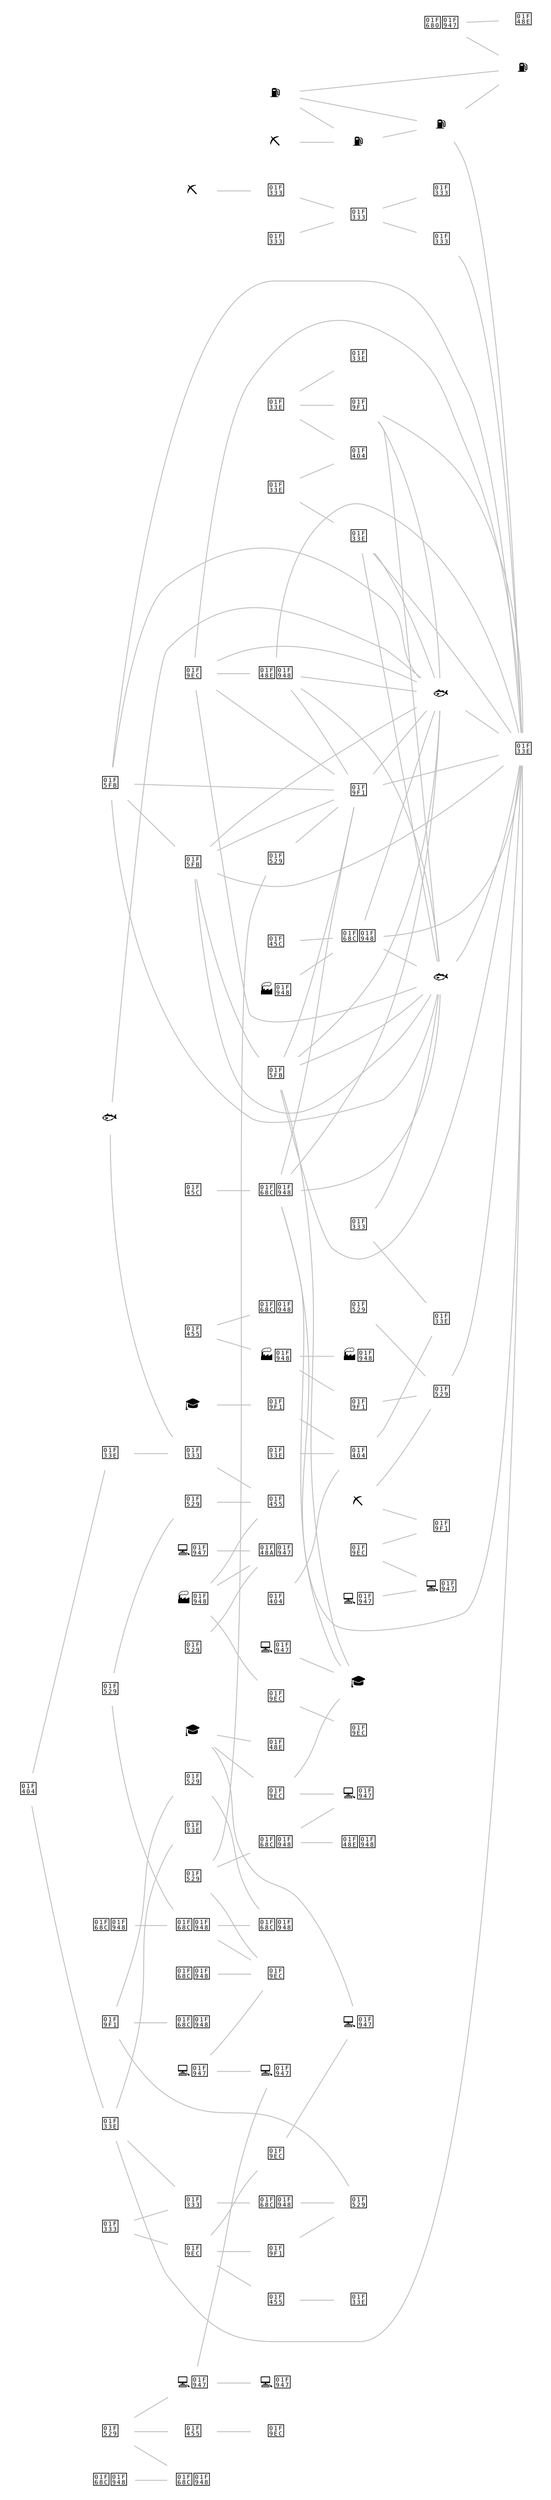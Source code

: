 digraph g {
	rankdir=LR
	"выращивание многолетних культур" [label="🌾" shape=none]
	"выращивание однолетних культур" [label="🌾" shape=none]
	"деятельность в области архитектуры и инженерно-технического проектирования; технических испытаний, исследований и анализа" [label="🎓" shape=none]
	"деятельность вспомогательная в области производства сельскохозяйственных культур и послеуборочной обработки сельхозпродукции" [label="🌾" shape=none]
	"деятельность полиграфическая и предоставление услуг в этой области" [label="🌳" shape=none]
	"добыча и обогащение бурого угля (лигнита)" [label="⛏" shape=none]
	"добыча и обогащение железных руд" [label="🗻" shape=none]
	"добыча и обогащение угля и антрацита" [label="⛏" shape=none]
	"добыча нефти и нефтяного (попутного) газа" [label="⛽" shape=none]
	"добыча полезных ископаемых, не включенных в другие группировки" [label="🗻" shape=none]
	"добыча природного газа и газового конденсата" [label="⛽" shape=none]
	"добыча руд цветных металлов" [label="🗻" shape=none]
	"дубление и отделка кожи, производство чемоданов, сумок, шорно-седельных изделий из кожи; выделка и крашение меха" [label="👜" shape=none]
	"животноводство" [label="🐄" shape=none]
	"ковка, прессование, штамповка и профилирование; изготовление изделий методом порошковой металлургии" [label="🔩" shape=none]
	"копирование записанных носителей информации" [label="💻🥇" shape=none]
	"лесоводство и прочая лесохозяйственная деятельность" [label="🌳" shape=none]
	"лесозаготовки" [label="🌳" shape=none]
	"литье металлов" [label="🔩" shape=none]
	"научные исследования и разработки" [label="🎓" shape=none]
	"обработка древесины и производство изделий из дерева и пробки, кроме мебели, производство изделий из соломки и материалов для плетения" [label="🌳" shape=none]
	"обработка металлов и нанесение покрытий на металлы; механическая обработка металлов" [label="🔩" shape=none]
	"охота, отлов и отстрел диких животных, включая предоставление услуг в этих областях" [label="🌳" shape=none]
	"переработка и консервирование мяса и мясной пищевой продукции" [label="🐄" shape=none]
	"переработка и консервирование рыбы, ракообразных и моллюсков" [label="🐟" shape=none]
	"переработка и консервирование фруктов и овощей" [label="🌾" shape=none]
	"предоставление услуг в области добычи нефти и природного газа" [label="⛽" shape=none]
	"предоставление услуг в области лесоводства и лесозаготовок" [label="🌳" shape=none]
	"производство абразивных и неметаллических минеральных изделий, не включенных в другие группировки" [label="🧱" shape=none]
	"производство автотранспортных средств" [label="🚌🥈" shape=none]
	"производство бытовой электроники" [label="💻🥇" shape=none]
	"производство бытовых приборов" [label="🚌🥈" shape=none]
	"производство вязаных и трикотажных изделий одежды" [label="👕" shape=none]
	"производство готовых кормов для животных" [label="🌾" shape=none]
	"производство железнодорожных локомотивов и подвижного состава" [label="🚌🥈" shape=none]
	"производство игр и игрушек" [label="🧬" shape=none]
	"производство изделий из бетона, цемента и гипса" [label="🧱" shape=none]
	"производство изделий из бумаги и картона" [label="🌳" shape=none]
	"производство изделий из пластмасс" [label="🧬" shape=none]
	"производство изделий, не включенных в другие группировки" [label="🧬" shape=none]
	"производство кабелей и кабельной арматуры" [label="💎🥈" shape=none]
	"производство кокса" [label="⛏" shape=none]
	"производство коммуникационного оборудования" [label="💻🥇" shape=none]
	"производство комплектующих и принадлежностей для автотранспортных средств" [label="🚌🥈" shape=none]
	"производство компьютеров и периферийного оборудования" [label="💻🥇" shape=none]
	"производство контрольно-измерительных и навигационных приборов и аппаратов; производство часов" [label="💻🥇" shape=none]
	"производство красок, лаков и аналогичных материалов для нанесения покрытий, полиграфических красок и мастик" [label="🏭🥈" shape=none]
	"производство кузовов для автотранспортных средств; производство прицепов и полуприцепов" [label="🚌🥈" shape=none]
	"производство летательных аппаратов, включая космические, и соответствующего оборудования" [label="🚀🥇" shape=none]
	"производство машин и оборудования для сельского и лесного хозяйства" [label="🚌🥈" shape=none]
	"производство машин и оборудования общего назначения" [label="🚌🥈" shape=none]
	"производство мебели" [label="🌳" shape=none]
	"производство медицинских инструментов и оборудования" [label="💻🥇" shape=none]
	"производство металлических цистерн, резервуаров и прочих емкостей" [label="🔩" shape=none]
	"производство меховых изделий" [label="👕" shape=none]
	"производство молочной продукции" [label="🐄" shape=none]
	"производство музыкальных инструментов" [label="🧬" shape=none]
	"производство мыла и моющих, чистящих и полирующих средств; парфюмерных и косметических средств" [label="🏭🥈" shape=none]
	"производство напитков" [label="🌾" shape=none]
	"производство нефтепродуктов" [label="⛽" shape=none]
	"производство ножевых изделий и столовых приборов, инструментов и универсальных скобяных изделий" [label="🔩" shape=none]
	"производство обуви" [label="👜" shape=none]
	"производство огнеупорных изделий" [label="🧱" shape=none]
	"производство одежды, кроме одежды из меха" [label="👕" shape=none]
	"производство оптических приборов, фото- и кинооборудования" [label="💻🥇" shape=none]
	"производство основных драгоценных металлов и прочих цветных металлов, производство ядерного топлива" [label="💎" shape=none]
	"производство основных химических веществ, удобрений и азотных соединений, пластмасс и синтетического каучука в первичных формах" [label="🏭🥈" shape=none]
	"производство паровых котлов, кроме котлов центрального отопления" [label="🔩" shape=none]
	"производство пестицидов и прочих агрохимических продуктов" [label="🏭🥈" shape=none]
	"производство продуктов мукомольной и крупяной промышленности, крахмала и крахмалосодержащих продуктов" [label="🌾" shape=none]
	"производство прочего электрического оборудования" [label="💻🥇" shape=none]
	"производство прочих машин и оборудования общего назначения" [label="🚌🥈" shape=none]
	"производство прочих машин специального назначения" [label="🚌🥈" shape=none]
	"производство прочих пищевых продуктов" [label="🌾" shape=none]
	"производство прочих стальных изделий первичной обработкой" [label="🔩" shape=none]
	"производство прочих фарфоровых и керамических изделий" [label="🧱" shape=none]
	"производство прочих химических продуктов" [label="🧬" shape=none]
	"производство растительных и животных масел и жиров" [label="🐄" shape=none]
	"производство резиновых изделий" [label="🧬" shape=none]
	"производство спортивных товаров" [label="🧬" shape=none]
	"производство стальных труб, полых профилей и фитингов" [label="🔩" shape=none]
	"производство станков, машин и оборудования для обработки металлов и прочих твердых материалов" [label="🚌🥈" shape=none]
	"производство стекла и изделий из стекла" [label="🧬" shape=none]
	"производство строительных керамических материалов" [label="🧱" shape=none]
	"производство строительных металлических конструкций и изделий" [label="🔩" shape=none]
	"производство табачных изделий" [label="🌾" shape=none]
	"производство текстильных изделий" [label="👕" shape=none]
	"производство транспортных средств и оборудования, не включенных в другие группировки" [label="🚌🥈" shape=none]
	"производство фармацевтических субстанций" [label="💊🥇" shape=none]
	"производство химических волокон" [label="🧬" shape=none]
	"производство хлебобулочных и мучных кондитерских изделий" [label="🌾" shape=none]
	"производство целлюлозы, древесной массы, бумаги и картона" [label="🌳" shape=none]
	"производство цемента, извести и гипса" [label="🧱" shape=none]
	"производство чугуна, стали и ферросплавов" [label="🔩" shape=none]
	"производство электрических аккумуляторов и аккумуляторных батарей" [label="💎🥈" shape=none]
	"производство электрических ламп и осветительного оборудования" [label="💻🥇" shape=none]
	"производство электродвигателей, генераторов, трансформаторов и распределительных устройств, а также контрольно-измерительной аппаратуры" [label="🚌🥈" shape=none]
	"производство элементов электронной аппаратуры и печатных схем (плат)" [label="💻🥇" shape=none]
	"производство ювелирных изделий, бижутерии и подобных товаров" [label="💎" shape=none]
	"разработка компьютерного программного обеспечения, консультационные услуги в данной области и другие сопутствующие услуги" [label="🎓" shape=none]
	"резка, обработка и отделка камня" [label="🧱" shape=none]
	"рыбоводство" [label="🐟" shape=none]
	"рыболовство" [label="🐟" shape=none]
	"смешанное сельское хозяйство" [label="🌾" shape=none]
	"добыча и обогащение железных руд" -> "резка, обработка и отделка камня" [dir=none, penwidth=1, color=grey]
	"добыча и обогащение железных руд" -> "рыбоводство" [dir=none, penwidth=1, color=grey]
	"добыча и обогащение железных руд" -> "рыболовство" [dir=none, penwidth=1, color=grey]
	"добыча и обогащение железных руд" -> "смешанное сельское хозяйство" [dir=none, penwidth=1, color=grey]
	"добыча полезных ископаемых, не включенных в другие группировки" -> "резка, обработка и отделка камня" [dir=none, penwidth=1, color=grey]
	"добыча полезных ископаемых, не включенных в другие группировки" -> "рыбоводство" [dir=none, penwidth=1, color=grey]
	"добыча полезных ископаемых, не включенных в другие группировки" -> "рыболовство" [dir=none, penwidth=1, color=grey]
	"добыча полезных ископаемых, не включенных в другие группировки" -> "смешанное сельское хозяйство" [dir=none, penwidth=1, color=grey]
	"добыча руд цветных металлов" -> "разработка компьютерного программного обеспечения, консультационные услуги в данной области и другие сопутствующие услуги" [dir=none, penwidth=1, color=grey]
	"добыча руд цветных металлов" -> "резка, обработка и отделка камня" [dir=none, penwidth=1, color=grey]
	"добыча руд цветных металлов" -> "рыбоводство" [dir=none, penwidth=1, color=grey]
	"добыча руд цветных металлов" -> "рыболовство" [dir=none, penwidth=1, color=grey]
	"добыча руд цветных металлов" -> "смешанное сельское хозяйство" [dir=none, penwidth=1, color=grey]
	"предоставление услуг в области добычи нефти и природного газа" -> "смешанное сельское хозяйство" [dir=none, penwidth=1, color=grey]
	"производство игр и игрушек" -> "резка, обработка и отделка камня" [dir=none, penwidth=1, color=grey]
	"производство игр и игрушек" -> "рыбоводство" [dir=none, penwidth=1, color=grey]
	"производство игр и игрушек" -> "рыболовство" [dir=none, penwidth=1, color=grey]
	"производство игр и игрушек" -> "смешанное сельское хозяйство" [dir=none, penwidth=1, color=grey]
	"производство кабелей и кабельной арматуры" -> "резка, обработка и отделка камня" [dir=none, penwidth=1, color=grey]
	"производство кабелей и кабельной арматуры" -> "рыбоводство" [dir=none, penwidth=1, color=grey]
	"производство кабелей и кабельной арматуры" -> "рыболовство" [dir=none, penwidth=1, color=grey]
	"производство кабелей и кабельной арматуры" -> "смешанное сельское хозяйство" [dir=none, penwidth=1, color=grey]
	"производство машин и оборудования для сельского и лесного хозяйства" -> "разработка компьютерного программного обеспечения, консультационные услуги в данной области и другие сопутствующие услуги" [dir=none, penwidth=1, color=grey]
	"производство машин и оборудования для сельского и лесного хозяйства" -> "резка, обработка и отделка камня" [dir=none, penwidth=1, color=grey]
	"производство машин и оборудования для сельского и лесного хозяйства" -> "рыбоводство" [dir=none, penwidth=1, color=grey]
	"производство машин и оборудования для сельского и лесного хозяйства" -> "рыболовство" [dir=none, penwidth=1, color=grey]
	"производство машин и оборудования для сельского и лесного хозяйства" -> "смешанное сельское хозяйство" [dir=none, penwidth=1, color=grey]
	"производство табачных изделий" -> "рыбоводство" [dir=none, penwidth=1, color=grey]
	"производство табачных изделий" -> "рыболовство" [dir=none, penwidth=1, color=grey]
	"производство табачных изделий" -> "смешанное сельское хозяйство" [dir=none, penwidth=1, color=grey]
	"производство целлюлозы, древесной массы, бумаги и картона" -> "смешанное сельское хозяйство" [dir=none, penwidth=1, color=grey]
	"производство цемента, извести и гипса" -> "рыбоводство" [dir=none, penwidth=1, color=grey]
	"производство цемента, извести и гипса" -> "рыболовство" [dir=none, penwidth=1, color=grey]
	"производство цемента, извести и гипса" -> "смешанное сельское хозяйство" [dir=none, penwidth=1, color=grey]
	"производство чугуна, стали и ферросплавов" -> "смешанное сельское хозяйство" [dir=none, penwidth=1, color=grey]
	"производство электродвигателей, генераторов, трансформаторов и распределительных устройств, а также контрольно-измерительной аппаратуры" -> "рыбоводство" [dir=none, penwidth=1, color=grey]
	"производство электродвигателей, генераторов, трансформаторов и распределительных устройств, а также контрольно-измерительной аппаратуры" -> "рыболовство" [dir=none, penwidth=1, color=grey]
	"производство электродвигателей, генераторов, трансформаторов и распределительных устройств, а также контрольно-измерительной аппаратуры" -> "смешанное сельское хозяйство" [dir=none, penwidth=1, color=grey]
	"резка, обработка и отделка камня" -> "рыболовство" [dir=none, penwidth=1, color=grey]
	"резка, обработка и отделка камня" -> "смешанное сельское хозяйство" [dir=none, penwidth=1, color=grey]
	"рыбоводство" -> "смешанное сельское хозяйство" [dir=none, penwidth=1, color=grey]
	"рыболовство" -> "смешанное сельское хозяйство" [dir=none, penwidth=1, color=grey]
	"добыча и обогащение угля и антрацита" -> "добыча природного газа и газового конденсата" [dir=none, penwidth=1, color=grey]
	"добыча и обогащение бурого угля (лигнита)" -> "лесозаготовки" [dir=none, penwidth=1, color=grey]
	"копирование записанных носителей информации" -> "разработка компьютерного программного обеспечения, консультационные услуги в данной области и другие сопутствующие услуги" [dir=none, penwidth=1, color=grey]
	"производство музыкальных инструментов" -> "производство огнеупорных изделий" [dir=none, penwidth=1, color=grey]
	"производство музыкальных инструментов" -> "производство оптических приборов, фото- и кинооборудования" [dir=none, penwidth=1, color=grey]
	"научные исследования и разработки" -> "производство ювелирных изделий, бижутерии и подобных товаров" [dir=none, penwidth=1, color=grey]
	"производство вязаных и трикотажных изделий одежды" -> "производство химических волокон" [dir=none, penwidth=1, color=grey]
	"производство кузовов для автотранспортных средств; производство прицепов и полуприцепов" -> "производство электрических аккумуляторов и аккумуляторных батарей" [dir=none, penwidth=1, color=grey]
	"выращивание многолетних культур" -> "производство табачных изделий" [dir=none, penwidth=1, color=grey]
	"добыча и обогащение железных руд" -> "добыча полезных ископаемых, не включенных в другие группировки" [dir=none, penwidth=1, color=grey]
	"переработка и консервирование рыбы, ракообразных и моллюсков" -> "рыболовство" [dir=none, penwidth=1, color=grey]
	"добыча нефти и нефтяного (попутного) газа" -> "добыча природного газа и газового конденсата" [dir=none, penwidth=1, color=grey]
	"добыча природного газа и газового конденсата" -> "предоставление услуг в области добычи нефти и природного газа" [dir=none, penwidth=1, color=grey]
	"производство паровых котлов, кроме котлов центрального отопления" -> "производство фармацевтических субстанций" [dir=none, penwidth=1, color=grey]
	"производство кокса" -> "производство чугуна, стали и ферросплавов" [dir=none, penwidth=1, color=grey]
	"производство меховых изделий" -> "производство транспортных средств и оборудования, не включенных в другие группировки" [dir=none, penwidth=1, color=grey]
	"производство прочих фарфоровых и керамических изделий" -> "производство чугуна, стали и ферросплавов" [dir=none, penwidth=1, color=grey]
	"производство стальных труб, полых профилей и фитингов" -> "производство чугуна, стали и ферросплавов" [dir=none, penwidth=1, color=grey]
	"производство кокса" -> "производство огнеупорных изделий" [dir=none, penwidth=1, color=grey]
	"производство компьютеров и периферийного оборудования" -> "производство оптических приборов, фото- и кинооборудования" [dir=none, penwidth=1, color=grey]
	"добыча полезных ископаемых, не включенных в другие группировки" -> "добыча руд цветных металлов" [dir=none, penwidth=1, color=grey]
	"научные исследования и разработки" -> "производство коммуникационного оборудования" [dir=none, penwidth=1, color=grey]
	"переработка и консервирование рыбы, ракообразных и моллюсков" -> "производство изделий из бумаги и картона" [dir=none, penwidth=1, color=grey]
	"производство изделий, не включенных в другие группировки" -> "производство коммуникационного оборудования" [dir=none, penwidth=1, color=grey]
	"производство летательных аппаратов, включая космические, и соответствующего оборудования" -> "производство основных драгоценных металлов и прочих цветных металлов, производство ядерного топлива" [dir=none, penwidth=1, color=grey]
	"производство бытовой электроники" -> "производство фармацевтических субстанций" [dir=none, penwidth=1, color=grey]
	"производство красок, лаков и аналогичных материалов для нанесения покрытий, полиграфических красок и мастик" -> "производство фармацевтических субстанций" [dir=none, penwidth=1, color=grey]
	"производство бытовых приборов" -> "производство машин и оборудования общего назначения" [dir=none, penwidth=1, color=grey]
	"производство меховых изделий" -> "производство мыла и моющих, чистящих и полирующих средств; парфюмерных и косметических средств" [dir=none, penwidth=1, color=grey]
	"производство мыла и моющих, чистящих и полирующих средств; парфюмерных и косметических средств" -> "производство прочих фарфоровых и керамических изделий" [dir=none, penwidth=1, color=grey]
	"обработка древесины и производство изделий из дерева и пробки, кроме мебели, производство изделий из соломки и материалов для плетения" -> "производство целлюлозы, древесной массы, бумаги и картона" [dir=none, penwidth=1, color=grey]
	"производство спортивных товаров" -> "разработка компьютерного программного обеспечения, консультационные услуги в данной области и другие сопутствующие услуги" [dir=none, penwidth=1, color=grey]
	"добыча нефти и нефтяного (попутного) газа" -> "производство нефтепродуктов" [dir=none, penwidth=1, color=grey]
	"ковка, прессование, штамповка и профилирование; изготовление изделий методом порошковой металлургии" -> "производство кузовов для автотранспортных средств; производство прицепов и полуприцепов" [dir=none, penwidth=1, color=grey]
	"предоставление услуг в области добычи нефти и природного газа" -> "производство нефтепродуктов" [dir=none, penwidth=1, color=grey]
	"производство кузовов для автотранспортных средств; производство прицепов и полуприцепов" -> "производство элементов электронной аппаратуры и печатных схем (плат)" [dir=none, penwidth=1, color=grey]
	"производство летательных аппаратов, включая космические, и соответствующего оборудования" -> "производство нефтепродуктов" [dir=none, penwidth=1, color=grey]
	"производство автотранспортных средств" -> "производство комплектующих и принадлежностей для автотранспортных средств" [dir=none, penwidth=1, color=grey]
	"выращивание многолетних культур" -> "производство растительных и животных масел и жиров" [dir=none, penwidth=1, color=grey]
	"охота, отлов и отстрел диких животных, включая предоставление услуг в этих областях" -> "рыбоводство" [dir=none, penwidth=1, color=grey]
	"лесоводство и прочая лесохозяйственная деятельность" -> "обработка древесины и производство изделий из дерева и пробки, кроме мебели, производство изделий из соломки и материалов для плетения" [dir=none, penwidth=1, color=grey]
	"выращивание однолетних культур" -> "производство цемента, извести и гипса" [dir=none, penwidth=1, color=grey]
	"производство прочих стальных изделий первичной обработкой" -> "резка, обработка и отделка камня" [dir=none, penwidth=1, color=grey]
	"производство прочих химических продуктов" -> "производство резиновых изделий" [dir=none, penwidth=1, color=grey]
	"производство спортивных товаров" -> "производство элементов электронной аппаратуры и печатных схем (плат)" [dir=none, penwidth=1, color=grey]
	"лесозаготовки" -> "обработка древесины и производство изделий из дерева и пробки, кроме мебели, производство изделий из соломки и материалов для плетения" [dir=none, penwidth=1, color=grey]
	"деятельность вспомогательная в области производства сельскохозяйственных культур и послеуборочной обработки сельхозпродукции" -> "производство молочной продукции" [dir=none, penwidth=1, color=grey]
	"производство мыла и моющих, чистящих и полирующих средств; парфюмерных и косметических средств" -> "производство пестицидов и прочих агрохимических продуктов" [dir=none, penwidth=1, color=grey]
	"производство основных химических веществ, удобрений и азотных соединений, пластмасс и синтетического каучука в первичных формах" -> "производство электродвигателей, генераторов, трансформаторов и распределительных устройств, а также контрольно-измерительной аппаратуры" [dir=none, penwidth=1, color=grey]
	"производство красок, лаков и аналогичных материалов для нанесения покрытий, полиграфических красок и мастик" -> "производство прочих химических продуктов" [dir=none, penwidth=1, color=grey]
	"производство станков, машин и оборудования для обработки металлов и прочих твердых материалов" -> "производство стекла и изделий из стекла" [dir=none, penwidth=1, color=grey]
	"выращивание однолетних культур" -> "производство растительных и животных масел и жиров" [dir=none, penwidth=1, color=grey]
	"переработка и консервирование фруктов и овощей" -> "производство изделий из бумаги и картона" [dir=none, penwidth=1, color=grey]
	"производство изделий из бумаги и картона" -> "производство текстильных изделий" [dir=none, penwidth=1, color=grey]
	"литье металлов" -> "производство ножевых изделий и столовых приборов, инструментов и универсальных скобяных изделий" [dir=none, penwidth=1, color=grey]
	"производство ножевых изделий и столовых приборов, инструментов и универсальных скобяных изделий" -> "производство текстильных изделий" [dir=none, penwidth=1, color=grey]
	"деятельность в области архитектуры и инженерно-технического проектирования; технических испытаний, исследований и анализа" -> "производство изделий из бетона, цемента и гипса" [dir=none, penwidth=1, color=grey]
	"производство прочего электрического оборудования" -> "производство стекла и изделий из стекла" [dir=none, penwidth=1, color=grey]
	"производство прочего электрического оборудования" -> "производство электрических ламп и осветительного оборудования" [dir=none, penwidth=1, color=grey]
	"охота, отлов и отстрел диких животных, включая предоставление услуг в этих областях" -> "производство хлебобулочных и мучных кондитерских изделий" [dir=none, penwidth=1, color=grey]
	"ковка, прессование, штамповка и профилирование; изготовление изделий методом порошковой металлургии" -> "производство прочих стальных изделий первичной обработкой" [dir=none, penwidth=1, color=grey]
	"обработка металлов и нанесение покрытий на металлы; механическая обработка металлов" -> "производство вязаных и трикотажных изделий одежды" [dir=none, penwidth=1, color=grey]
	"обработка металлов и нанесение покрытий на металлы; механическая обработка металлов" -> "производство комплектующих и принадлежностей для автотранспортных средств" [dir=none, penwidth=1, color=grey]
	"производство абразивных и неметаллических минеральных изделий, не включенных в другие группировки" -> "производство железнодорожных локомотивов и подвижного состава" [dir=none, penwidth=1, color=grey]
	"обработка древесины и производство изделий из дерева и пробки, кроме мебели, производство изделий из соломки и материалов для плетения" -> "предоставление услуг в области лесоводства и лесозаготовок" [dir=none, penwidth=1, color=grey]
	"переработка и консервирование мяса и мясной пищевой продукции" -> "переработка и консервирование фруктов и овощей" [dir=none, penwidth=1, color=grey]
	"производство машин и оборудования общего назначения" -> "производство прочих машин специального назначения" [dir=none, penwidth=1, color=grey]
	"производство металлических цистерн, резервуаров и прочих емкостей" -> "производство прочих машин специального назначения" [dir=none, penwidth=1, color=grey]
	"производство контрольно-измерительных и навигационных приборов и аппаратов; производство часов" -> "производство медицинских инструментов и оборудования" [dir=none, penwidth=1, color=grey]
	"производство контрольно-измерительных и навигационных приборов и аппаратов; производство часов" -> "производство электрических ламп и осветительного оборудования" [dir=none, penwidth=1, color=grey]
	"дубление и отделка кожи, производство чемоданов, сумок, шорно-седельных изделий из кожи; выделка и крашение меха" -> "производство машин и оборудования для сельского и лесного хозяйства" [dir=none, penwidth=1, color=grey]
	"ковка, прессование, штамповка и профилирование; изготовление изделий методом порошковой металлургии" -> "производство стекла и изделий из стекла" [dir=none, penwidth=1, color=grey]
	"производство игр и игрушек" -> "производство кабелей и кабельной арматуры" [dir=none, penwidth=1, color=grey]
	"производство абразивных и неметаллических минеральных изделий, не включенных в другие группировки" -> "производство металлических цистерн, резервуаров и прочих емкостей" [dir=none, penwidth=1, color=grey]
	"научные исследования и разработки" -> "производство спортивных товаров" [dir=none, penwidth=1, color=grey]
	"производство обуви" -> "производство электродвигателей, генераторов, трансформаторов и распределительных устройств, а также контрольно-измерительной аппаратуры" [dir=none, penwidth=1, color=grey]
	"производство готовых кормов для животных" -> "смешанное сельское хозяйство" [dir=none, penwidth=1, color=grey]
	"производство одежды, кроме одежды из меха" -> "производство прочих пищевых продуктов" [dir=none, penwidth=1, color=grey]
	"производство красок, лаков и аналогичных материалов для нанесения покрытий, полиграфических красок и мастик" -> "производство текстильных изделий" [dir=none, penwidth=1, color=grey]
	"деятельность полиграфическая и предоставление услуг в этой области" -> "производство мебели" [dir=none, penwidth=1, color=grey]
	"производство готовых кормов для животных" -> "производство мебели" [dir=none, penwidth=1, color=grey]
	"производство готовых кормов для животных" -> "производство напитков" [dir=none, penwidth=1, color=grey]
	"производство мебели" -> "производство прочих машин и оборудования общего назначения" [dir=none, penwidth=1, color=grey]
	"выращивание однолетних культур" -> "производство продуктов мукомольной и крупяной промышленности, крахмала и крахмалосодержащих продуктов" [dir=none, penwidth=1, color=grey]
	"производство абразивных и неметаллических минеральных изделий, не включенных в другие группировки" -> "производство строительных металлических конструкций и изделий" [dir=none, penwidth=1, color=grey]
	"производство изделий из пластмасс" -> "производство изделий, не включенных в другие группировки" [dir=none, penwidth=1, color=grey]
	"производство прочих машин и оборудования общего назначения" -> "производство строительных металлических конструкций и изделий" [dir=none, penwidth=1, color=grey]
	"производство строительных керамических материалов" -> "производство строительных металлических конструкций и изделий" [dir=none, penwidth=1, color=grey]
	"литье металлов" -> "производство машин и оборудования общего назначения" [dir=none, penwidth=1, color=grey]
	"производство изделий из пластмасс" -> "производство одежды, кроме одежды из меха" [dir=none, penwidth=1, color=grey]
	"производство изделий из пластмасс" -> "производство строительных керамических материалов" [dir=none, penwidth=1, color=grey]
	"обработка металлов и нанесение покрытий на металлы; механическая обработка металлов" -> "производство контрольно-измерительных и навигационных приборов и аппаратов; производство часов" [dir=none, penwidth=1, color=grey]
	"переработка и консервирование мяса и мясной пищевой продукции" -> "производство готовых кормов для животных" [dir=none, penwidth=1, color=grey]
	"производство машин и оборудования общего назначения" -> "производство стекла и изделий из стекла" [dir=none, penwidth=1, color=grey]
	"деятельность полиграфическая и предоставление услуг в этой области" -> "производство изделий из пластмасс" [dir=none, penwidth=1, color=grey]
	"животноводство" -> "производство молочной продукции" [dir=none, penwidth=1, color=grey]
	"производство молочной продукции" -> "производство хлебобулочных и мучных кондитерских изделий" [dir=none, penwidth=1, color=grey]
	"производство изделий из бетона, цемента и гипса" -> "производство молочной продукции" [dir=none, penwidth=1, color=grey]
	"добыча нефти и нефтяного (попутного) газа" -> "предоставление услуг в области добычи нефти и природного газа" [dir=none, penwidth=1, color=grey]
}
